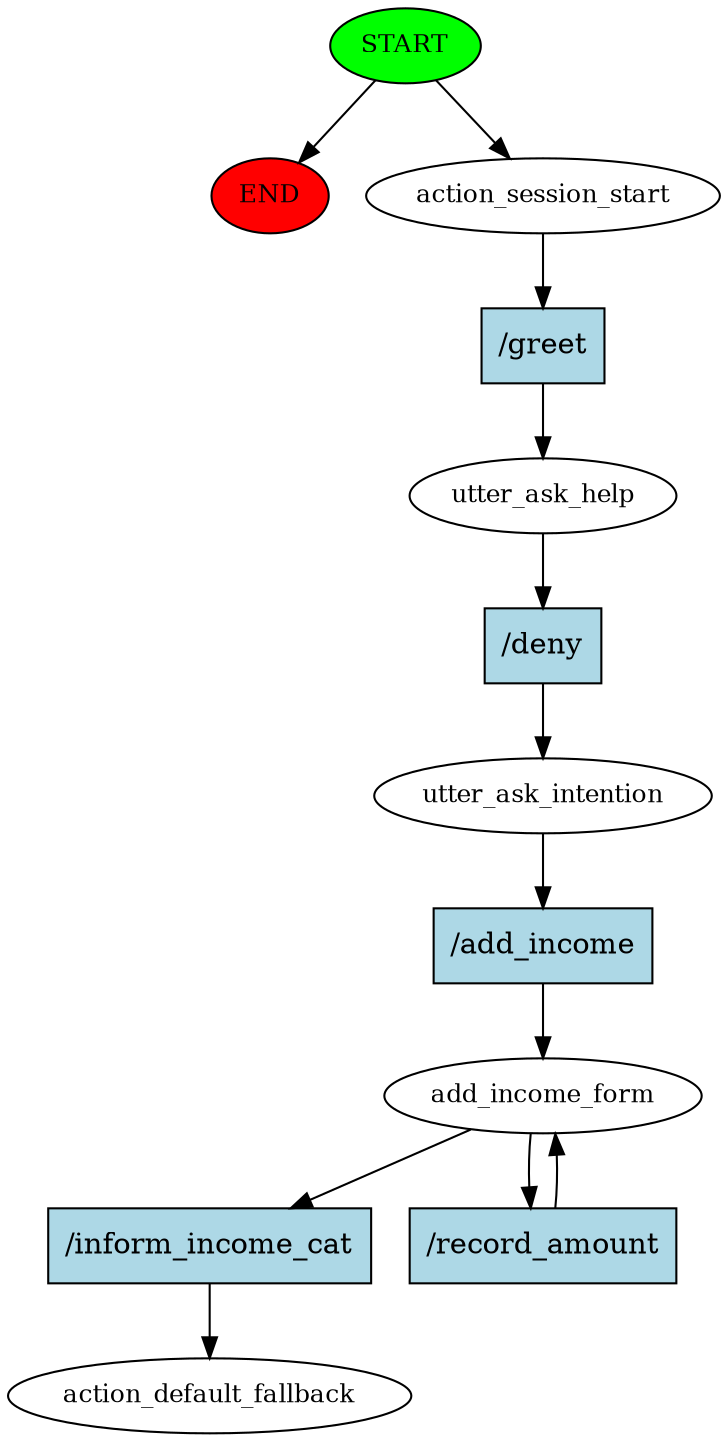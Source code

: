 digraph  {
0 [class="start active", fillcolor=green, fontsize=12, label=START, style=filled];
"-1" [class=end, fillcolor=red, fontsize=12, label=END, style=filled];
1 [class=active, fontsize=12, label=action_session_start];
2 [class=active, fontsize=12, label=utter_ask_help];
3 [class=active, fontsize=12, label=utter_ask_intention];
4 [class=active, fontsize=12, label=add_income_form];
6 [class="dashed active", fontsize=12, label=action_default_fallback];
7 [class="intent active", fillcolor=lightblue, label="/greet", shape=rect, style=filled];
8 [class="intent active", fillcolor=lightblue, label="/deny", shape=rect, style=filled];
9 [class="intent active", fillcolor=lightblue, label="/add_income", shape=rect, style=filled];
10 [class="intent active", fillcolor=lightblue, label="/inform_income_cat", shape=rect, style=filled];
11 [class="intent active", fillcolor=lightblue, label="/record_amount", shape=rect, style=filled];
0 -> "-1"  [class="", key=NONE, label=""];
0 -> 1  [class=active, key=NONE, label=""];
1 -> 7  [class=active, key=0];
2 -> 8  [class=active, key=0];
3 -> 9  [class=active, key=0];
4 -> 10  [class=active, key=0];
4 -> 11  [class=active, key=0];
7 -> 2  [class=active, key=0];
8 -> 3  [class=active, key=0];
9 -> 4  [class=active, key=0];
10 -> 6  [class=active, key=0];
11 -> 4  [class=active, key=0];
}
